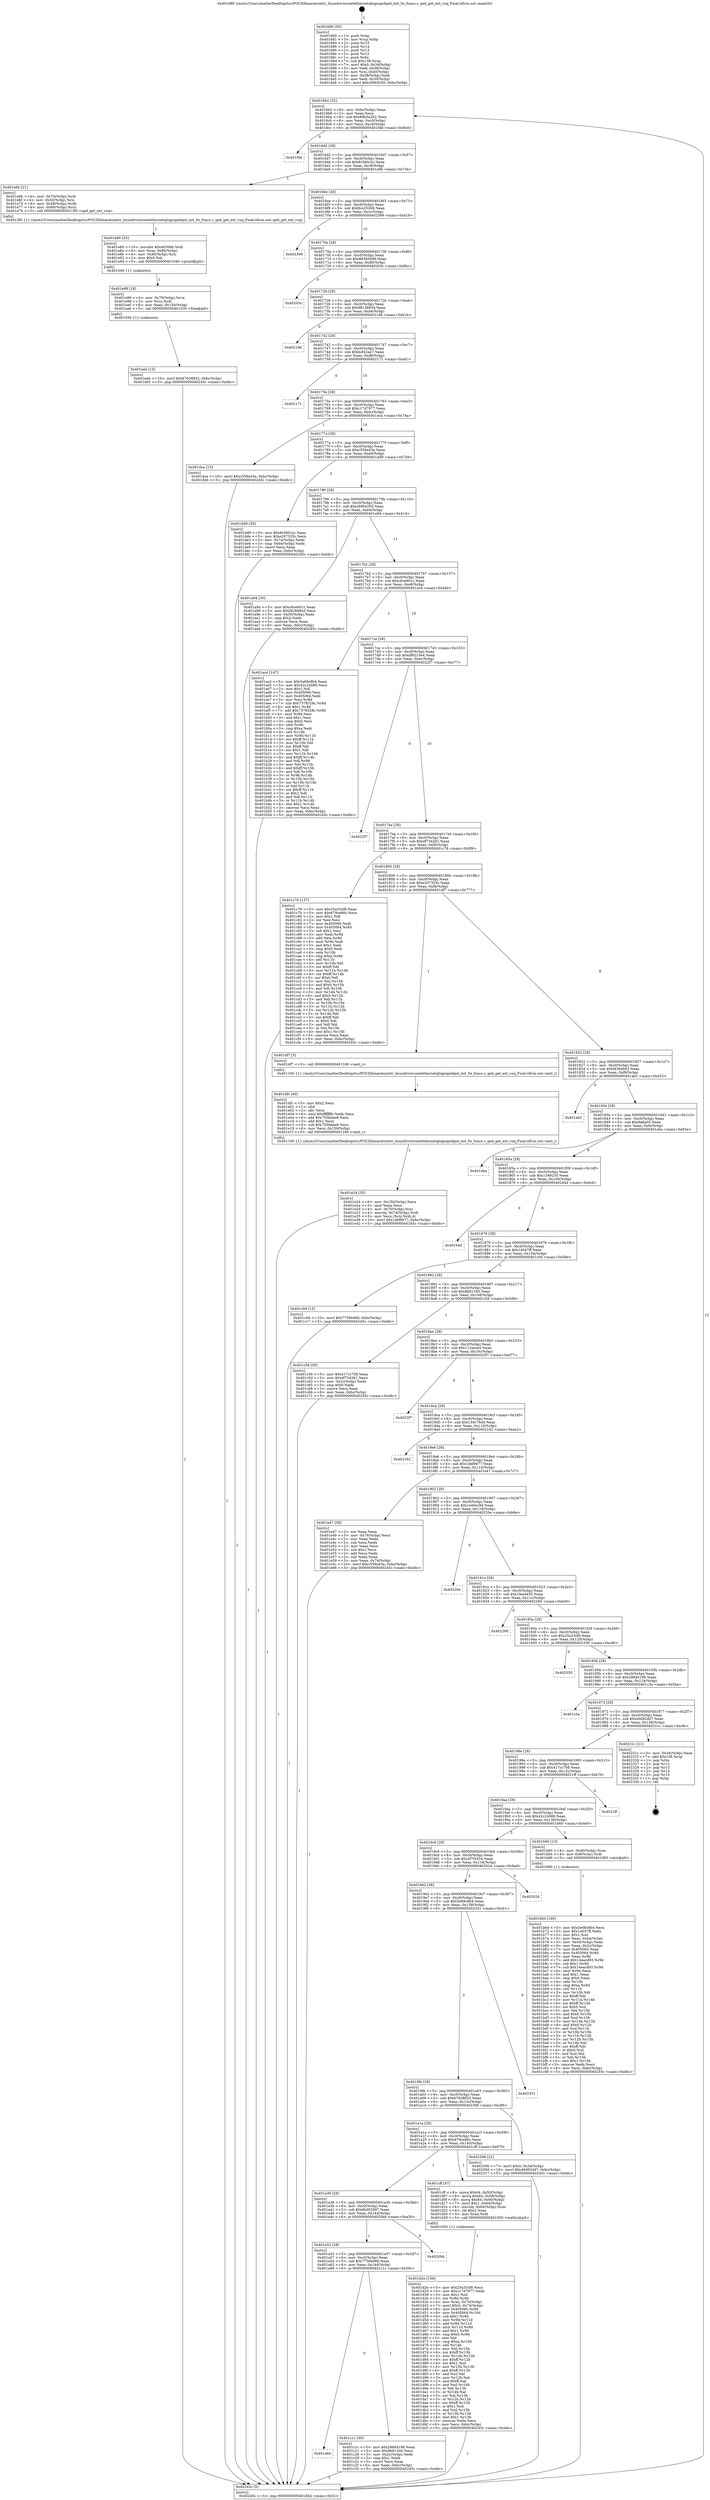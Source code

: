 digraph "0x401680" {
  label = "0x401680 (/mnt/c/Users/mathe/Desktop/tcc/POCII/binaries/extr_linuxdriversnetethernetqlogicqedqed_init_fw_funcs.c_qed_get_ext_voq_Final-ollvm.out::main(0))"
  labelloc = "t"
  node[shape=record]

  Entry [label="",width=0.3,height=0.3,shape=circle,fillcolor=black,style=filled]
  "0x4016b2" [label="{
     0x4016b2 [32]\l
     | [instrs]\l
     &nbsp;&nbsp;0x4016b2 \<+6\>: mov -0xbc(%rbp),%eax\l
     &nbsp;&nbsp;0x4016b8 \<+2\>: mov %eax,%ecx\l
     &nbsp;&nbsp;0x4016ba \<+6\>: sub $0x89b5a3b2,%ecx\l
     &nbsp;&nbsp;0x4016c0 \<+6\>: mov %eax,-0xc0(%rbp)\l
     &nbsp;&nbsp;0x4016c6 \<+6\>: mov %ecx,-0xc4(%rbp)\l
     &nbsp;&nbsp;0x4016cc \<+6\>: je 0000000000401f4d \<main+0x8cd\>\l
  }"]
  "0x401f4d" [label="{
     0x401f4d\l
  }", style=dashed]
  "0x4016d2" [label="{
     0x4016d2 [28]\l
     | [instrs]\l
     &nbsp;&nbsp;0x4016d2 \<+5\>: jmp 00000000004016d7 \<main+0x57\>\l
     &nbsp;&nbsp;0x4016d7 \<+6\>: mov -0xc0(%rbp),%eax\l
     &nbsp;&nbsp;0x4016dd \<+5\>: sub $0x8c560c2c,%eax\l
     &nbsp;&nbsp;0x4016e2 \<+6\>: mov %eax,-0xc8(%rbp)\l
     &nbsp;&nbsp;0x4016e8 \<+6\>: je 0000000000401e6b \<main+0x7eb\>\l
  }"]
  Exit [label="",width=0.3,height=0.3,shape=circle,fillcolor=black,style=filled,peripheries=2]
  "0x401e6b" [label="{
     0x401e6b [21]\l
     | [instrs]\l
     &nbsp;&nbsp;0x401e6b \<+4\>: mov -0x70(%rbp),%rdi\l
     &nbsp;&nbsp;0x401e6f \<+4\>: mov -0x50(%rbp),%rsi\l
     &nbsp;&nbsp;0x401e73 \<+4\>: mov -0x58(%rbp),%rdx\l
     &nbsp;&nbsp;0x401e77 \<+4\>: mov -0x60(%rbp),%rcx\l
     &nbsp;&nbsp;0x401e7b \<+5\>: call 00000000004013f0 \<qed_get_ext_voq\>\l
     | [calls]\l
     &nbsp;&nbsp;0x4013f0 \{1\} (/mnt/c/Users/mathe/Desktop/tcc/POCII/binaries/extr_linuxdriversnetethernetqlogicqedqed_init_fw_funcs.c_qed_get_ext_voq_Final-ollvm.out::qed_get_ext_voq)\l
  }"]
  "0x4016ee" [label="{
     0x4016ee [28]\l
     | [instrs]\l
     &nbsp;&nbsp;0x4016ee \<+5\>: jmp 00000000004016f3 \<main+0x73\>\l
     &nbsp;&nbsp;0x4016f3 \<+6\>: mov -0xc0(%rbp),%eax\l
     &nbsp;&nbsp;0x4016f9 \<+5\>: sub $0x8cc25268,%eax\l
     &nbsp;&nbsp;0x4016fe \<+6\>: mov %eax,-0xcc(%rbp)\l
     &nbsp;&nbsp;0x401704 \<+6\>: je 0000000000402399 \<main+0xd19\>\l
  }"]
  "0x401eab" [label="{
     0x401eab [15]\l
     | [instrs]\l
     &nbsp;&nbsp;0x401eab \<+10\>: movl $0x67638832,-0xbc(%rbp)\l
     &nbsp;&nbsp;0x401eb5 \<+5\>: jmp 000000000040245c \<main+0xddc\>\l
  }"]
  "0x402399" [label="{
     0x402399\l
  }", style=dashed]
  "0x40170a" [label="{
     0x40170a [28]\l
     | [instrs]\l
     &nbsp;&nbsp;0x40170a \<+5\>: jmp 000000000040170f \<main+0x8f\>\l
     &nbsp;&nbsp;0x40170f \<+6\>: mov -0xc0(%rbp),%eax\l
     &nbsp;&nbsp;0x401715 \<+5\>: sub $0x8d385496,%eax\l
     &nbsp;&nbsp;0x40171a \<+6\>: mov %eax,-0xd0(%rbp)\l
     &nbsp;&nbsp;0x401720 \<+6\>: je 000000000040203c \<main+0x9bc\>\l
  }"]
  "0x401e99" [label="{
     0x401e99 [18]\l
     | [instrs]\l
     &nbsp;&nbsp;0x401e99 \<+4\>: mov -0x70(%rbp),%rcx\l
     &nbsp;&nbsp;0x401e9d \<+3\>: mov %rcx,%rdi\l
     &nbsp;&nbsp;0x401ea0 \<+6\>: mov %eax,-0x154(%rbp)\l
     &nbsp;&nbsp;0x401ea6 \<+5\>: call 0000000000401030 \<free@plt\>\l
     | [calls]\l
     &nbsp;&nbsp;0x401030 \{1\} (unknown)\l
  }"]
  "0x40203c" [label="{
     0x40203c\l
  }", style=dashed]
  "0x401726" [label="{
     0x401726 [28]\l
     | [instrs]\l
     &nbsp;&nbsp;0x401726 \<+5\>: jmp 000000000040172b \<main+0xab\>\l
     &nbsp;&nbsp;0x40172b \<+6\>: mov -0xc0(%rbp),%eax\l
     &nbsp;&nbsp;0x401731 \<+5\>: sub $0x98138654,%eax\l
     &nbsp;&nbsp;0x401736 \<+6\>: mov %eax,-0xd4(%rbp)\l
     &nbsp;&nbsp;0x40173c \<+6\>: je 000000000040219b \<main+0xb1b\>\l
  }"]
  "0x401e80" [label="{
     0x401e80 [25]\l
     | [instrs]\l
     &nbsp;&nbsp;0x401e80 \<+10\>: movabs $0x4030d6,%rdi\l
     &nbsp;&nbsp;0x401e8a \<+4\>: mov %rax,-0x80(%rbp)\l
     &nbsp;&nbsp;0x401e8e \<+4\>: mov -0x80(%rbp),%rsi\l
     &nbsp;&nbsp;0x401e92 \<+2\>: mov $0x0,%al\l
     &nbsp;&nbsp;0x401e94 \<+5\>: call 0000000000401040 \<printf@plt\>\l
     | [calls]\l
     &nbsp;&nbsp;0x401040 \{1\} (unknown)\l
  }"]
  "0x40219b" [label="{
     0x40219b\l
  }", style=dashed]
  "0x401742" [label="{
     0x401742 [28]\l
     | [instrs]\l
     &nbsp;&nbsp;0x401742 \<+5\>: jmp 0000000000401747 \<main+0xc7\>\l
     &nbsp;&nbsp;0x401747 \<+6\>: mov -0xc0(%rbp),%eax\l
     &nbsp;&nbsp;0x40174d \<+5\>: sub $0xbcf42ae7,%eax\l
     &nbsp;&nbsp;0x401752 \<+6\>: mov %eax,-0xd8(%rbp)\l
     &nbsp;&nbsp;0x401758 \<+6\>: je 0000000000402171 \<main+0xaf1\>\l
  }"]
  "0x401e24" [label="{
     0x401e24 [35]\l
     | [instrs]\l
     &nbsp;&nbsp;0x401e24 \<+6\>: mov -0x150(%rbp),%ecx\l
     &nbsp;&nbsp;0x401e2a \<+3\>: imul %eax,%ecx\l
     &nbsp;&nbsp;0x401e2d \<+4\>: mov -0x70(%rbp),%rsi\l
     &nbsp;&nbsp;0x401e31 \<+4\>: movslq -0x74(%rbp),%rdi\l
     &nbsp;&nbsp;0x401e35 \<+3\>: mov %ecx,(%rsi,%rdi,4)\l
     &nbsp;&nbsp;0x401e38 \<+10\>: movl $0x1def9677,-0xbc(%rbp)\l
     &nbsp;&nbsp;0x401e42 \<+5\>: jmp 000000000040245c \<main+0xddc\>\l
  }"]
  "0x402171" [label="{
     0x402171\l
  }", style=dashed]
  "0x40175e" [label="{
     0x40175e [28]\l
     | [instrs]\l
     &nbsp;&nbsp;0x40175e \<+5\>: jmp 0000000000401763 \<main+0xe3\>\l
     &nbsp;&nbsp;0x401763 \<+6\>: mov -0xc0(%rbp),%eax\l
     &nbsp;&nbsp;0x401769 \<+5\>: sub $0xc17d7977,%eax\l
     &nbsp;&nbsp;0x40176e \<+6\>: mov %eax,-0xdc(%rbp)\l
     &nbsp;&nbsp;0x401774 \<+6\>: je 0000000000401dca \<main+0x74a\>\l
  }"]
  "0x401dfc" [label="{
     0x401dfc [40]\l
     | [instrs]\l
     &nbsp;&nbsp;0x401dfc \<+5\>: mov $0x2,%ecx\l
     &nbsp;&nbsp;0x401e01 \<+1\>: cltd\l
     &nbsp;&nbsp;0x401e02 \<+2\>: idiv %ecx\l
     &nbsp;&nbsp;0x401e04 \<+6\>: imul $0xfffffffe,%edx,%ecx\l
     &nbsp;&nbsp;0x401e0a \<+6\>: add $0x755bdae8,%ecx\l
     &nbsp;&nbsp;0x401e10 \<+3\>: add $0x1,%ecx\l
     &nbsp;&nbsp;0x401e13 \<+6\>: sub $0x755bdae8,%ecx\l
     &nbsp;&nbsp;0x401e19 \<+6\>: mov %ecx,-0x150(%rbp)\l
     &nbsp;&nbsp;0x401e1f \<+5\>: call 0000000000401160 \<next_i\>\l
     | [calls]\l
     &nbsp;&nbsp;0x401160 \{1\} (/mnt/c/Users/mathe/Desktop/tcc/POCII/binaries/extr_linuxdriversnetethernetqlogicqedqed_init_fw_funcs.c_qed_get_ext_voq_Final-ollvm.out::next_i)\l
  }"]
  "0x401dca" [label="{
     0x401dca [15]\l
     | [instrs]\l
     &nbsp;&nbsp;0x401dca \<+10\>: movl $0xc559a43e,-0xbc(%rbp)\l
     &nbsp;&nbsp;0x401dd4 \<+5\>: jmp 000000000040245c \<main+0xddc\>\l
  }"]
  "0x40177a" [label="{
     0x40177a [28]\l
     | [instrs]\l
     &nbsp;&nbsp;0x40177a \<+5\>: jmp 000000000040177f \<main+0xff\>\l
     &nbsp;&nbsp;0x40177f \<+6\>: mov -0xc0(%rbp),%eax\l
     &nbsp;&nbsp;0x401785 \<+5\>: sub $0xc559a43e,%eax\l
     &nbsp;&nbsp;0x40178a \<+6\>: mov %eax,-0xe0(%rbp)\l
     &nbsp;&nbsp;0x401790 \<+6\>: je 0000000000401dd9 \<main+0x759\>\l
  }"]
  "0x401d2e" [label="{
     0x401d2e [156]\l
     | [instrs]\l
     &nbsp;&nbsp;0x401d2e \<+5\>: mov $0x25a33cf8,%ecx\l
     &nbsp;&nbsp;0x401d33 \<+5\>: mov $0xc17d7977,%edx\l
     &nbsp;&nbsp;0x401d38 \<+3\>: mov $0x1,%sil\l
     &nbsp;&nbsp;0x401d3b \<+3\>: xor %r8d,%r8d\l
     &nbsp;&nbsp;0x401d3e \<+4\>: mov %rax,-0x70(%rbp)\l
     &nbsp;&nbsp;0x401d42 \<+7\>: movl $0x0,-0x74(%rbp)\l
     &nbsp;&nbsp;0x401d49 \<+8\>: mov 0x405060,%r9d\l
     &nbsp;&nbsp;0x401d51 \<+8\>: mov 0x405064,%r10d\l
     &nbsp;&nbsp;0x401d59 \<+4\>: sub $0x1,%r8d\l
     &nbsp;&nbsp;0x401d5d \<+3\>: mov %r9d,%r11d\l
     &nbsp;&nbsp;0x401d60 \<+3\>: add %r8d,%r11d\l
     &nbsp;&nbsp;0x401d63 \<+4\>: imul %r11d,%r9d\l
     &nbsp;&nbsp;0x401d67 \<+4\>: and $0x1,%r9d\l
     &nbsp;&nbsp;0x401d6b \<+4\>: cmp $0x0,%r9d\l
     &nbsp;&nbsp;0x401d6f \<+3\>: sete %bl\l
     &nbsp;&nbsp;0x401d72 \<+4\>: cmp $0xa,%r10d\l
     &nbsp;&nbsp;0x401d76 \<+4\>: setl %r14b\l
     &nbsp;&nbsp;0x401d7a \<+3\>: mov %bl,%r15b\l
     &nbsp;&nbsp;0x401d7d \<+4\>: xor $0xff,%r15b\l
     &nbsp;&nbsp;0x401d81 \<+3\>: mov %r14b,%r12b\l
     &nbsp;&nbsp;0x401d84 \<+4\>: xor $0xff,%r12b\l
     &nbsp;&nbsp;0x401d88 \<+4\>: xor $0x1,%sil\l
     &nbsp;&nbsp;0x401d8c \<+3\>: mov %r15b,%r13b\l
     &nbsp;&nbsp;0x401d8f \<+4\>: and $0xff,%r13b\l
     &nbsp;&nbsp;0x401d93 \<+3\>: and %sil,%bl\l
     &nbsp;&nbsp;0x401d96 \<+3\>: mov %r12b,%al\l
     &nbsp;&nbsp;0x401d99 \<+2\>: and $0xff,%al\l
     &nbsp;&nbsp;0x401d9b \<+3\>: and %sil,%r14b\l
     &nbsp;&nbsp;0x401d9e \<+3\>: or %bl,%r13b\l
     &nbsp;&nbsp;0x401da1 \<+3\>: or %r14b,%al\l
     &nbsp;&nbsp;0x401da4 \<+3\>: xor %al,%r13b\l
     &nbsp;&nbsp;0x401da7 \<+3\>: or %r12b,%r15b\l
     &nbsp;&nbsp;0x401daa \<+4\>: xor $0xff,%r15b\l
     &nbsp;&nbsp;0x401dae \<+4\>: or $0x1,%sil\l
     &nbsp;&nbsp;0x401db2 \<+3\>: and %sil,%r15b\l
     &nbsp;&nbsp;0x401db5 \<+3\>: or %r15b,%r13b\l
     &nbsp;&nbsp;0x401db8 \<+4\>: test $0x1,%r13b\l
     &nbsp;&nbsp;0x401dbc \<+3\>: cmovne %edx,%ecx\l
     &nbsp;&nbsp;0x401dbf \<+6\>: mov %ecx,-0xbc(%rbp)\l
     &nbsp;&nbsp;0x401dc5 \<+5\>: jmp 000000000040245c \<main+0xddc\>\l
  }"]
  "0x401dd9" [label="{
     0x401dd9 [30]\l
     | [instrs]\l
     &nbsp;&nbsp;0x401dd9 \<+5\>: mov $0x8c560c2c,%eax\l
     &nbsp;&nbsp;0x401dde \<+5\>: mov $0xe207325c,%ecx\l
     &nbsp;&nbsp;0x401de3 \<+3\>: mov -0x74(%rbp),%edx\l
     &nbsp;&nbsp;0x401de6 \<+3\>: cmp -0x64(%rbp),%edx\l
     &nbsp;&nbsp;0x401de9 \<+3\>: cmovl %ecx,%eax\l
     &nbsp;&nbsp;0x401dec \<+6\>: mov %eax,-0xbc(%rbp)\l
     &nbsp;&nbsp;0x401df2 \<+5\>: jmp 000000000040245c \<main+0xddc\>\l
  }"]
  "0x401796" [label="{
     0x401796 [28]\l
     | [instrs]\l
     &nbsp;&nbsp;0x401796 \<+5\>: jmp 000000000040179b \<main+0x11b\>\l
     &nbsp;&nbsp;0x40179b \<+6\>: mov -0xc0(%rbp),%eax\l
     &nbsp;&nbsp;0x4017a1 \<+5\>: sub $0xc6964250,%eax\l
     &nbsp;&nbsp;0x4017a6 \<+6\>: mov %eax,-0xe4(%rbp)\l
     &nbsp;&nbsp;0x4017ac \<+6\>: je 0000000000401a94 \<main+0x414\>\l
  }"]
  "0x401a6e" [label="{
     0x401a6e\l
  }", style=dashed]
  "0x401a94" [label="{
     0x401a94 [30]\l
     | [instrs]\l
     &nbsp;&nbsp;0x401a94 \<+5\>: mov $0xc6ce901c,%eax\l
     &nbsp;&nbsp;0x401a99 \<+5\>: mov $0xf438d943,%ecx\l
     &nbsp;&nbsp;0x401a9e \<+3\>: mov -0x30(%rbp),%edx\l
     &nbsp;&nbsp;0x401aa1 \<+3\>: cmp $0x2,%edx\l
     &nbsp;&nbsp;0x401aa4 \<+3\>: cmovne %ecx,%eax\l
     &nbsp;&nbsp;0x401aa7 \<+6\>: mov %eax,-0xbc(%rbp)\l
     &nbsp;&nbsp;0x401aad \<+5\>: jmp 000000000040245c \<main+0xddc\>\l
  }"]
  "0x4017b2" [label="{
     0x4017b2 [28]\l
     | [instrs]\l
     &nbsp;&nbsp;0x4017b2 \<+5\>: jmp 00000000004017b7 \<main+0x137\>\l
     &nbsp;&nbsp;0x4017b7 \<+6\>: mov -0xc0(%rbp),%eax\l
     &nbsp;&nbsp;0x4017bd \<+5\>: sub $0xc6ce901c,%eax\l
     &nbsp;&nbsp;0x4017c2 \<+6\>: mov %eax,-0xe8(%rbp)\l
     &nbsp;&nbsp;0x4017c8 \<+6\>: je 0000000000401acd \<main+0x44d\>\l
  }"]
  "0x40245c" [label="{
     0x40245c [5]\l
     | [instrs]\l
     &nbsp;&nbsp;0x40245c \<+5\>: jmp 00000000004016b2 \<main+0x32\>\l
  }"]
  "0x401680" [label="{
     0x401680 [50]\l
     | [instrs]\l
     &nbsp;&nbsp;0x401680 \<+1\>: push %rbp\l
     &nbsp;&nbsp;0x401681 \<+3\>: mov %rsp,%rbp\l
     &nbsp;&nbsp;0x401684 \<+2\>: push %r15\l
     &nbsp;&nbsp;0x401686 \<+2\>: push %r14\l
     &nbsp;&nbsp;0x401688 \<+2\>: push %r13\l
     &nbsp;&nbsp;0x40168a \<+2\>: push %r12\l
     &nbsp;&nbsp;0x40168c \<+1\>: push %rbx\l
     &nbsp;&nbsp;0x40168d \<+7\>: sub $0x138,%rsp\l
     &nbsp;&nbsp;0x401694 \<+7\>: movl $0x0,-0x34(%rbp)\l
     &nbsp;&nbsp;0x40169b \<+3\>: mov %edi,-0x38(%rbp)\l
     &nbsp;&nbsp;0x40169e \<+4\>: mov %rsi,-0x40(%rbp)\l
     &nbsp;&nbsp;0x4016a2 \<+3\>: mov -0x38(%rbp),%edi\l
     &nbsp;&nbsp;0x4016a5 \<+3\>: mov %edi,-0x30(%rbp)\l
     &nbsp;&nbsp;0x4016a8 \<+10\>: movl $0xc6964250,-0xbc(%rbp)\l
  }"]
  "0x401c1c" [label="{
     0x401c1c [30]\l
     | [instrs]\l
     &nbsp;&nbsp;0x401c1c \<+5\>: mov $0x286d4196,%eax\l
     &nbsp;&nbsp;0x401c21 \<+5\>: mov $0x8b81340,%ecx\l
     &nbsp;&nbsp;0x401c26 \<+3\>: mov -0x2c(%rbp),%edx\l
     &nbsp;&nbsp;0x401c29 \<+3\>: cmp $0x1,%edx\l
     &nbsp;&nbsp;0x401c2c \<+3\>: cmovl %ecx,%eax\l
     &nbsp;&nbsp;0x401c2f \<+6\>: mov %eax,-0xbc(%rbp)\l
     &nbsp;&nbsp;0x401c35 \<+5\>: jmp 000000000040245c \<main+0xddc\>\l
  }"]
  "0x401acd" [label="{
     0x401acd [147]\l
     | [instrs]\l
     &nbsp;&nbsp;0x401acd \<+5\>: mov $0x5e68c8b4,%eax\l
     &nbsp;&nbsp;0x401ad2 \<+5\>: mov $0x42c24089,%ecx\l
     &nbsp;&nbsp;0x401ad7 \<+2\>: mov $0x1,%dl\l
     &nbsp;&nbsp;0x401ad9 \<+7\>: mov 0x405060,%esi\l
     &nbsp;&nbsp;0x401ae0 \<+7\>: mov 0x405064,%edi\l
     &nbsp;&nbsp;0x401ae7 \<+3\>: mov %esi,%r8d\l
     &nbsp;&nbsp;0x401aea \<+7\>: sub $0x7378328c,%r8d\l
     &nbsp;&nbsp;0x401af1 \<+4\>: sub $0x1,%r8d\l
     &nbsp;&nbsp;0x401af5 \<+7\>: add $0x7378328c,%r8d\l
     &nbsp;&nbsp;0x401afc \<+4\>: imul %r8d,%esi\l
     &nbsp;&nbsp;0x401b00 \<+3\>: and $0x1,%esi\l
     &nbsp;&nbsp;0x401b03 \<+3\>: cmp $0x0,%esi\l
     &nbsp;&nbsp;0x401b06 \<+4\>: sete %r9b\l
     &nbsp;&nbsp;0x401b0a \<+3\>: cmp $0xa,%edi\l
     &nbsp;&nbsp;0x401b0d \<+4\>: setl %r10b\l
     &nbsp;&nbsp;0x401b11 \<+3\>: mov %r9b,%r11b\l
     &nbsp;&nbsp;0x401b14 \<+4\>: xor $0xff,%r11b\l
     &nbsp;&nbsp;0x401b18 \<+3\>: mov %r10b,%bl\l
     &nbsp;&nbsp;0x401b1b \<+3\>: xor $0xff,%bl\l
     &nbsp;&nbsp;0x401b1e \<+3\>: xor $0x1,%dl\l
     &nbsp;&nbsp;0x401b21 \<+3\>: mov %r11b,%r14b\l
     &nbsp;&nbsp;0x401b24 \<+4\>: and $0xff,%r14b\l
     &nbsp;&nbsp;0x401b28 \<+3\>: and %dl,%r9b\l
     &nbsp;&nbsp;0x401b2b \<+3\>: mov %bl,%r15b\l
     &nbsp;&nbsp;0x401b2e \<+4\>: and $0xff,%r15b\l
     &nbsp;&nbsp;0x401b32 \<+3\>: and %dl,%r10b\l
     &nbsp;&nbsp;0x401b35 \<+3\>: or %r9b,%r14b\l
     &nbsp;&nbsp;0x401b38 \<+3\>: or %r10b,%r15b\l
     &nbsp;&nbsp;0x401b3b \<+3\>: xor %r15b,%r14b\l
     &nbsp;&nbsp;0x401b3e \<+3\>: or %bl,%r11b\l
     &nbsp;&nbsp;0x401b41 \<+4\>: xor $0xff,%r11b\l
     &nbsp;&nbsp;0x401b45 \<+3\>: or $0x1,%dl\l
     &nbsp;&nbsp;0x401b48 \<+3\>: and %dl,%r11b\l
     &nbsp;&nbsp;0x401b4b \<+3\>: or %r11b,%r14b\l
     &nbsp;&nbsp;0x401b4e \<+4\>: test $0x1,%r14b\l
     &nbsp;&nbsp;0x401b52 \<+3\>: cmovne %ecx,%eax\l
     &nbsp;&nbsp;0x401b55 \<+6\>: mov %eax,-0xbc(%rbp)\l
     &nbsp;&nbsp;0x401b5b \<+5\>: jmp 000000000040245c \<main+0xddc\>\l
  }"]
  "0x4017ce" [label="{
     0x4017ce [28]\l
     | [instrs]\l
     &nbsp;&nbsp;0x4017ce \<+5\>: jmp 00000000004017d3 \<main+0x153\>\l
     &nbsp;&nbsp;0x4017d3 \<+6\>: mov -0xc0(%rbp),%eax\l
     &nbsp;&nbsp;0x4017d9 \<+5\>: sub $0xdf6210e4,%eax\l
     &nbsp;&nbsp;0x4017de \<+6\>: mov %eax,-0xec(%rbp)\l
     &nbsp;&nbsp;0x4017e4 \<+6\>: je 00000000004022f7 \<main+0xc77\>\l
  }"]
  "0x401a52" [label="{
     0x401a52 [28]\l
     | [instrs]\l
     &nbsp;&nbsp;0x401a52 \<+5\>: jmp 0000000000401a57 \<main+0x3d7\>\l
     &nbsp;&nbsp;0x401a57 \<+6\>: mov -0xc0(%rbp),%eax\l
     &nbsp;&nbsp;0x401a5d \<+5\>: sub $0x7756bd66,%eax\l
     &nbsp;&nbsp;0x401a62 \<+6\>: mov %eax,-0x148(%rbp)\l
     &nbsp;&nbsp;0x401a68 \<+6\>: je 0000000000401c1c \<main+0x59c\>\l
  }"]
  "0x4022f7" [label="{
     0x4022f7\l
  }", style=dashed]
  "0x4017ea" [label="{
     0x4017ea [28]\l
     | [instrs]\l
     &nbsp;&nbsp;0x4017ea \<+5\>: jmp 00000000004017ef \<main+0x16f\>\l
     &nbsp;&nbsp;0x4017ef \<+6\>: mov -0xc0(%rbp),%eax\l
     &nbsp;&nbsp;0x4017f5 \<+5\>: sub $0xdf734261,%eax\l
     &nbsp;&nbsp;0x4017fa \<+6\>: mov %eax,-0xf0(%rbp)\l
     &nbsp;&nbsp;0x401800 \<+6\>: je 0000000000401c76 \<main+0x5f6\>\l
  }"]
  "0x4020bb" [label="{
     0x4020bb\l
  }", style=dashed]
  "0x401c76" [label="{
     0x401c76 [137]\l
     | [instrs]\l
     &nbsp;&nbsp;0x401c76 \<+5\>: mov $0x25a33cf8,%eax\l
     &nbsp;&nbsp;0x401c7b \<+5\>: mov $0x679ce86c,%ecx\l
     &nbsp;&nbsp;0x401c80 \<+2\>: mov $0x1,%dl\l
     &nbsp;&nbsp;0x401c82 \<+2\>: xor %esi,%esi\l
     &nbsp;&nbsp;0x401c84 \<+7\>: mov 0x405060,%edi\l
     &nbsp;&nbsp;0x401c8b \<+8\>: mov 0x405064,%r8d\l
     &nbsp;&nbsp;0x401c93 \<+3\>: sub $0x1,%esi\l
     &nbsp;&nbsp;0x401c96 \<+3\>: mov %edi,%r9d\l
     &nbsp;&nbsp;0x401c99 \<+3\>: add %esi,%r9d\l
     &nbsp;&nbsp;0x401c9c \<+4\>: imul %r9d,%edi\l
     &nbsp;&nbsp;0x401ca0 \<+3\>: and $0x1,%edi\l
     &nbsp;&nbsp;0x401ca3 \<+3\>: cmp $0x0,%edi\l
     &nbsp;&nbsp;0x401ca6 \<+4\>: sete %r10b\l
     &nbsp;&nbsp;0x401caa \<+4\>: cmp $0xa,%r8d\l
     &nbsp;&nbsp;0x401cae \<+4\>: setl %r11b\l
     &nbsp;&nbsp;0x401cb2 \<+3\>: mov %r10b,%bl\l
     &nbsp;&nbsp;0x401cb5 \<+3\>: xor $0xff,%bl\l
     &nbsp;&nbsp;0x401cb8 \<+3\>: mov %r11b,%r14b\l
     &nbsp;&nbsp;0x401cbb \<+4\>: xor $0xff,%r14b\l
     &nbsp;&nbsp;0x401cbf \<+3\>: xor $0x0,%dl\l
     &nbsp;&nbsp;0x401cc2 \<+3\>: mov %bl,%r15b\l
     &nbsp;&nbsp;0x401cc5 \<+4\>: and $0x0,%r15b\l
     &nbsp;&nbsp;0x401cc9 \<+3\>: and %dl,%r10b\l
     &nbsp;&nbsp;0x401ccc \<+3\>: mov %r14b,%r12b\l
     &nbsp;&nbsp;0x401ccf \<+4\>: and $0x0,%r12b\l
     &nbsp;&nbsp;0x401cd3 \<+3\>: and %dl,%r11b\l
     &nbsp;&nbsp;0x401cd6 \<+3\>: or %r10b,%r15b\l
     &nbsp;&nbsp;0x401cd9 \<+3\>: or %r11b,%r12b\l
     &nbsp;&nbsp;0x401cdc \<+3\>: xor %r12b,%r15b\l
     &nbsp;&nbsp;0x401cdf \<+3\>: or %r14b,%bl\l
     &nbsp;&nbsp;0x401ce2 \<+3\>: xor $0xff,%bl\l
     &nbsp;&nbsp;0x401ce5 \<+3\>: or $0x0,%dl\l
     &nbsp;&nbsp;0x401ce8 \<+2\>: and %dl,%bl\l
     &nbsp;&nbsp;0x401cea \<+3\>: or %bl,%r15b\l
     &nbsp;&nbsp;0x401ced \<+4\>: test $0x1,%r15b\l
     &nbsp;&nbsp;0x401cf1 \<+3\>: cmovne %ecx,%eax\l
     &nbsp;&nbsp;0x401cf4 \<+6\>: mov %eax,-0xbc(%rbp)\l
     &nbsp;&nbsp;0x401cfa \<+5\>: jmp 000000000040245c \<main+0xddc\>\l
  }"]
  "0x401806" [label="{
     0x401806 [28]\l
     | [instrs]\l
     &nbsp;&nbsp;0x401806 \<+5\>: jmp 000000000040180b \<main+0x18b\>\l
     &nbsp;&nbsp;0x40180b \<+6\>: mov -0xc0(%rbp),%eax\l
     &nbsp;&nbsp;0x401811 \<+5\>: sub $0xe207325c,%eax\l
     &nbsp;&nbsp;0x401816 \<+6\>: mov %eax,-0xf4(%rbp)\l
     &nbsp;&nbsp;0x40181c \<+6\>: je 0000000000401df7 \<main+0x777\>\l
  }"]
  "0x401a36" [label="{
     0x401a36 [28]\l
     | [instrs]\l
     &nbsp;&nbsp;0x401a36 \<+5\>: jmp 0000000000401a3b \<main+0x3bb\>\l
     &nbsp;&nbsp;0x401a3b \<+6\>: mov -0xc0(%rbp),%eax\l
     &nbsp;&nbsp;0x401a41 \<+5\>: sub $0x6bd02907,%eax\l
     &nbsp;&nbsp;0x401a46 \<+6\>: mov %eax,-0x144(%rbp)\l
     &nbsp;&nbsp;0x401a4c \<+6\>: je 00000000004020bb \<main+0xa3b\>\l
  }"]
  "0x401df7" [label="{
     0x401df7 [5]\l
     | [instrs]\l
     &nbsp;&nbsp;0x401df7 \<+5\>: call 0000000000401160 \<next_i\>\l
     | [calls]\l
     &nbsp;&nbsp;0x401160 \{1\} (/mnt/c/Users/mathe/Desktop/tcc/POCII/binaries/extr_linuxdriversnetethernetqlogicqedqed_init_fw_funcs.c_qed_get_ext_voq_Final-ollvm.out::next_i)\l
  }"]
  "0x401822" [label="{
     0x401822 [28]\l
     | [instrs]\l
     &nbsp;&nbsp;0x401822 \<+5\>: jmp 0000000000401827 \<main+0x1a7\>\l
     &nbsp;&nbsp;0x401827 \<+6\>: mov -0xc0(%rbp),%eax\l
     &nbsp;&nbsp;0x40182d \<+5\>: sub $0xf438d943,%eax\l
     &nbsp;&nbsp;0x401832 \<+6\>: mov %eax,-0xf8(%rbp)\l
     &nbsp;&nbsp;0x401838 \<+6\>: je 0000000000401ab2 \<main+0x432\>\l
  }"]
  "0x401cff" [label="{
     0x401cff [47]\l
     | [instrs]\l
     &nbsp;&nbsp;0x401cff \<+8\>: movq $0x64,-0x50(%rbp)\l
     &nbsp;&nbsp;0x401d07 \<+8\>: movq $0x64,-0x58(%rbp)\l
     &nbsp;&nbsp;0x401d0f \<+8\>: movq $0x64,-0x60(%rbp)\l
     &nbsp;&nbsp;0x401d17 \<+7\>: movl $0x1,-0x64(%rbp)\l
     &nbsp;&nbsp;0x401d1e \<+4\>: movslq -0x64(%rbp),%rax\l
     &nbsp;&nbsp;0x401d22 \<+4\>: shl $0x2,%rax\l
     &nbsp;&nbsp;0x401d26 \<+3\>: mov %rax,%rdi\l
     &nbsp;&nbsp;0x401d29 \<+5\>: call 0000000000401050 \<malloc@plt\>\l
     | [calls]\l
     &nbsp;&nbsp;0x401050 \{1\} (unknown)\l
  }"]
  "0x401ab2" [label="{
     0x401ab2\l
  }", style=dashed]
  "0x40183e" [label="{
     0x40183e [28]\l
     | [instrs]\l
     &nbsp;&nbsp;0x40183e \<+5\>: jmp 0000000000401843 \<main+0x1c3\>\l
     &nbsp;&nbsp;0x401843 \<+6\>: mov -0xc0(%rbp),%eax\l
     &nbsp;&nbsp;0x401849 \<+5\>: sub $0x9a6a05,%eax\l
     &nbsp;&nbsp;0x40184e \<+6\>: mov %eax,-0xfc(%rbp)\l
     &nbsp;&nbsp;0x401854 \<+6\>: je 0000000000401eba \<main+0x83a\>\l
  }"]
  "0x401a1a" [label="{
     0x401a1a [28]\l
     | [instrs]\l
     &nbsp;&nbsp;0x401a1a \<+5\>: jmp 0000000000401a1f \<main+0x39f\>\l
     &nbsp;&nbsp;0x401a1f \<+6\>: mov -0xc0(%rbp),%eax\l
     &nbsp;&nbsp;0x401a25 \<+5\>: sub $0x679ce86c,%eax\l
     &nbsp;&nbsp;0x401a2a \<+6\>: mov %eax,-0x140(%rbp)\l
     &nbsp;&nbsp;0x401a30 \<+6\>: je 0000000000401cff \<main+0x67f\>\l
  }"]
  "0x401eba" [label="{
     0x401eba\l
  }", style=dashed]
  "0x40185a" [label="{
     0x40185a [28]\l
     | [instrs]\l
     &nbsp;&nbsp;0x40185a \<+5\>: jmp 000000000040185f \<main+0x1df\>\l
     &nbsp;&nbsp;0x40185f \<+6\>: mov -0xc0(%rbp),%eax\l
     &nbsp;&nbsp;0x401865 \<+5\>: sub $0x1399235,%eax\l
     &nbsp;&nbsp;0x40186a \<+6\>: mov %eax,-0x100(%rbp)\l
     &nbsp;&nbsp;0x401870 \<+6\>: je 000000000040244d \<main+0xdcd\>\l
  }"]
  "0x402306" [label="{
     0x402306 [22]\l
     | [instrs]\l
     &nbsp;&nbsp;0x402306 \<+7\>: movl $0x0,-0x34(%rbp)\l
     &nbsp;&nbsp;0x40230d \<+10\>: movl $0x40d92dd7,-0xbc(%rbp)\l
     &nbsp;&nbsp;0x402317 \<+5\>: jmp 000000000040245c \<main+0xddc\>\l
  }"]
  "0x40244d" [label="{
     0x40244d\l
  }", style=dashed]
  "0x401876" [label="{
     0x401876 [28]\l
     | [instrs]\l
     &nbsp;&nbsp;0x401876 \<+5\>: jmp 000000000040187b \<main+0x1fb\>\l
     &nbsp;&nbsp;0x40187b \<+6\>: mov -0xc0(%rbp),%eax\l
     &nbsp;&nbsp;0x401881 \<+5\>: sub $0x14047ff,%eax\l
     &nbsp;&nbsp;0x401886 \<+6\>: mov %eax,-0x104(%rbp)\l
     &nbsp;&nbsp;0x40188c \<+6\>: je 0000000000401c0d \<main+0x58d\>\l
  }"]
  "0x4019fe" [label="{
     0x4019fe [28]\l
     | [instrs]\l
     &nbsp;&nbsp;0x4019fe \<+5\>: jmp 0000000000401a03 \<main+0x383\>\l
     &nbsp;&nbsp;0x401a03 \<+6\>: mov -0xc0(%rbp),%eax\l
     &nbsp;&nbsp;0x401a09 \<+5\>: sub $0x67638832,%eax\l
     &nbsp;&nbsp;0x401a0e \<+6\>: mov %eax,-0x13c(%rbp)\l
     &nbsp;&nbsp;0x401a14 \<+6\>: je 0000000000402306 \<main+0xc86\>\l
  }"]
  "0x401c0d" [label="{
     0x401c0d [15]\l
     | [instrs]\l
     &nbsp;&nbsp;0x401c0d \<+10\>: movl $0x7756bd66,-0xbc(%rbp)\l
     &nbsp;&nbsp;0x401c17 \<+5\>: jmp 000000000040245c \<main+0xddc\>\l
  }"]
  "0x401892" [label="{
     0x401892 [28]\l
     | [instrs]\l
     &nbsp;&nbsp;0x401892 \<+5\>: jmp 0000000000401897 \<main+0x217\>\l
     &nbsp;&nbsp;0x401897 \<+6\>: mov -0xc0(%rbp),%eax\l
     &nbsp;&nbsp;0x40189d \<+5\>: sub $0x8b81340,%eax\l
     &nbsp;&nbsp;0x4018a2 \<+6\>: mov %eax,-0x108(%rbp)\l
     &nbsp;&nbsp;0x4018a8 \<+6\>: je 0000000000401c58 \<main+0x5d8\>\l
  }"]
  "0x402331" [label="{
     0x402331\l
  }", style=dashed]
  "0x401c58" [label="{
     0x401c58 [30]\l
     | [instrs]\l
     &nbsp;&nbsp;0x401c58 \<+5\>: mov $0x417cc708,%eax\l
     &nbsp;&nbsp;0x401c5d \<+5\>: mov $0xdf734261,%ecx\l
     &nbsp;&nbsp;0x401c62 \<+3\>: mov -0x2c(%rbp),%edx\l
     &nbsp;&nbsp;0x401c65 \<+3\>: cmp $0x0,%edx\l
     &nbsp;&nbsp;0x401c68 \<+3\>: cmove %ecx,%eax\l
     &nbsp;&nbsp;0x401c6b \<+6\>: mov %eax,-0xbc(%rbp)\l
     &nbsp;&nbsp;0x401c71 \<+5\>: jmp 000000000040245c \<main+0xddc\>\l
  }"]
  "0x4018ae" [label="{
     0x4018ae [28]\l
     | [instrs]\l
     &nbsp;&nbsp;0x4018ae \<+5\>: jmp 00000000004018b3 \<main+0x233\>\l
     &nbsp;&nbsp;0x4018b3 \<+6\>: mov -0xc0(%rbp),%eax\l
     &nbsp;&nbsp;0x4018b9 \<+5\>: sub $0x112eece5,%eax\l
     &nbsp;&nbsp;0x4018be \<+6\>: mov %eax,-0x10c(%rbp)\l
     &nbsp;&nbsp;0x4018c4 \<+6\>: je 00000000004023f7 \<main+0xd77\>\l
  }"]
  "0x4019e2" [label="{
     0x4019e2 [28]\l
     | [instrs]\l
     &nbsp;&nbsp;0x4019e2 \<+5\>: jmp 00000000004019e7 \<main+0x367\>\l
     &nbsp;&nbsp;0x4019e7 \<+6\>: mov -0xc0(%rbp),%eax\l
     &nbsp;&nbsp;0x4019ed \<+5\>: sub $0x5e68c8b4,%eax\l
     &nbsp;&nbsp;0x4019f2 \<+6\>: mov %eax,-0x138(%rbp)\l
     &nbsp;&nbsp;0x4019f8 \<+6\>: je 0000000000402331 \<main+0xcb1\>\l
  }"]
  "0x4023f7" [label="{
     0x4023f7\l
  }", style=dashed]
  "0x4018ca" [label="{
     0x4018ca [28]\l
     | [instrs]\l
     &nbsp;&nbsp;0x4018ca \<+5\>: jmp 00000000004018cf \<main+0x24f\>\l
     &nbsp;&nbsp;0x4018cf \<+6\>: mov -0xc0(%rbp),%eax\l
     &nbsp;&nbsp;0x4018d5 \<+5\>: sub $0x134c7bd4,%eax\l
     &nbsp;&nbsp;0x4018da \<+6\>: mov %eax,-0x110(%rbp)\l
     &nbsp;&nbsp;0x4018e0 \<+6\>: je 0000000000402162 \<main+0xae2\>\l
  }"]
  "0x40202d" [label="{
     0x40202d\l
  }", style=dashed]
  "0x402162" [label="{
     0x402162\l
  }", style=dashed]
  "0x4018e6" [label="{
     0x4018e6 [28]\l
     | [instrs]\l
     &nbsp;&nbsp;0x4018e6 \<+5\>: jmp 00000000004018eb \<main+0x26b\>\l
     &nbsp;&nbsp;0x4018eb \<+6\>: mov -0xc0(%rbp),%eax\l
     &nbsp;&nbsp;0x4018f1 \<+5\>: sub $0x1def9677,%eax\l
     &nbsp;&nbsp;0x4018f6 \<+6\>: mov %eax,-0x114(%rbp)\l
     &nbsp;&nbsp;0x4018fc \<+6\>: je 0000000000401e47 \<main+0x7c7\>\l
  }"]
  "0x401b6d" [label="{
     0x401b6d [160]\l
     | [instrs]\l
     &nbsp;&nbsp;0x401b6d \<+5\>: mov $0x5e68c8b4,%ecx\l
     &nbsp;&nbsp;0x401b72 \<+5\>: mov $0x14047ff,%edx\l
     &nbsp;&nbsp;0x401b77 \<+3\>: mov $0x1,%sil\l
     &nbsp;&nbsp;0x401b7a \<+3\>: mov %eax,-0x44(%rbp)\l
     &nbsp;&nbsp;0x401b7d \<+3\>: mov -0x44(%rbp),%eax\l
     &nbsp;&nbsp;0x401b80 \<+3\>: mov %eax,-0x2c(%rbp)\l
     &nbsp;&nbsp;0x401b83 \<+7\>: mov 0x405060,%eax\l
     &nbsp;&nbsp;0x401b8a \<+8\>: mov 0x405064,%r8d\l
     &nbsp;&nbsp;0x401b92 \<+3\>: mov %eax,%r9d\l
     &nbsp;&nbsp;0x401b95 \<+7\>: add $0x14eacd93,%r9d\l
     &nbsp;&nbsp;0x401b9c \<+4\>: sub $0x1,%r9d\l
     &nbsp;&nbsp;0x401ba0 \<+7\>: sub $0x14eacd93,%r9d\l
     &nbsp;&nbsp;0x401ba7 \<+4\>: imul %r9d,%eax\l
     &nbsp;&nbsp;0x401bab \<+3\>: and $0x1,%eax\l
     &nbsp;&nbsp;0x401bae \<+3\>: cmp $0x0,%eax\l
     &nbsp;&nbsp;0x401bb1 \<+4\>: sete %r10b\l
     &nbsp;&nbsp;0x401bb5 \<+4\>: cmp $0xa,%r8d\l
     &nbsp;&nbsp;0x401bb9 \<+4\>: setl %r11b\l
     &nbsp;&nbsp;0x401bbd \<+3\>: mov %r10b,%bl\l
     &nbsp;&nbsp;0x401bc0 \<+3\>: xor $0xff,%bl\l
     &nbsp;&nbsp;0x401bc3 \<+3\>: mov %r11b,%r14b\l
     &nbsp;&nbsp;0x401bc6 \<+4\>: xor $0xff,%r14b\l
     &nbsp;&nbsp;0x401bca \<+4\>: xor $0x0,%sil\l
     &nbsp;&nbsp;0x401bce \<+3\>: mov %bl,%r15b\l
     &nbsp;&nbsp;0x401bd1 \<+4\>: and $0x0,%r15b\l
     &nbsp;&nbsp;0x401bd5 \<+3\>: and %sil,%r10b\l
     &nbsp;&nbsp;0x401bd8 \<+3\>: mov %r14b,%r12b\l
     &nbsp;&nbsp;0x401bdb \<+4\>: and $0x0,%r12b\l
     &nbsp;&nbsp;0x401bdf \<+3\>: and %sil,%r11b\l
     &nbsp;&nbsp;0x401be2 \<+3\>: or %r10b,%r15b\l
     &nbsp;&nbsp;0x401be5 \<+3\>: or %r11b,%r12b\l
     &nbsp;&nbsp;0x401be8 \<+3\>: xor %r12b,%r15b\l
     &nbsp;&nbsp;0x401beb \<+3\>: or %r14b,%bl\l
     &nbsp;&nbsp;0x401bee \<+3\>: xor $0xff,%bl\l
     &nbsp;&nbsp;0x401bf1 \<+4\>: or $0x0,%sil\l
     &nbsp;&nbsp;0x401bf5 \<+3\>: and %sil,%bl\l
     &nbsp;&nbsp;0x401bf8 \<+3\>: or %bl,%r15b\l
     &nbsp;&nbsp;0x401bfb \<+4\>: test $0x1,%r15b\l
     &nbsp;&nbsp;0x401bff \<+3\>: cmovne %edx,%ecx\l
     &nbsp;&nbsp;0x401c02 \<+6\>: mov %ecx,-0xbc(%rbp)\l
     &nbsp;&nbsp;0x401c08 \<+5\>: jmp 000000000040245c \<main+0xddc\>\l
  }"]
  "0x401e47" [label="{
     0x401e47 [36]\l
     | [instrs]\l
     &nbsp;&nbsp;0x401e47 \<+2\>: xor %eax,%eax\l
     &nbsp;&nbsp;0x401e49 \<+3\>: mov -0x74(%rbp),%ecx\l
     &nbsp;&nbsp;0x401e4c \<+2\>: mov %eax,%edx\l
     &nbsp;&nbsp;0x401e4e \<+2\>: sub %ecx,%edx\l
     &nbsp;&nbsp;0x401e50 \<+2\>: mov %eax,%ecx\l
     &nbsp;&nbsp;0x401e52 \<+3\>: sub $0x1,%ecx\l
     &nbsp;&nbsp;0x401e55 \<+2\>: add %ecx,%edx\l
     &nbsp;&nbsp;0x401e57 \<+2\>: sub %edx,%eax\l
     &nbsp;&nbsp;0x401e59 \<+3\>: mov %eax,-0x74(%rbp)\l
     &nbsp;&nbsp;0x401e5c \<+10\>: movl $0xc559a43e,-0xbc(%rbp)\l
     &nbsp;&nbsp;0x401e66 \<+5\>: jmp 000000000040245c \<main+0xddc\>\l
  }"]
  "0x401902" [label="{
     0x401902 [28]\l
     | [instrs]\l
     &nbsp;&nbsp;0x401902 \<+5\>: jmp 0000000000401907 \<main+0x287\>\l
     &nbsp;&nbsp;0x401907 \<+6\>: mov -0xc0(%rbp),%eax\l
     &nbsp;&nbsp;0x40190d \<+5\>: sub $0x1e40ec9d,%eax\l
     &nbsp;&nbsp;0x401912 \<+6\>: mov %eax,-0x118(%rbp)\l
     &nbsp;&nbsp;0x401918 \<+6\>: je 000000000040220e \<main+0xb8e\>\l
  }"]
  "0x4019c6" [label="{
     0x4019c6 [28]\l
     | [instrs]\l
     &nbsp;&nbsp;0x4019c6 \<+5\>: jmp 00000000004019cb \<main+0x34b\>\l
     &nbsp;&nbsp;0x4019cb \<+6\>: mov -0xc0(%rbp),%eax\l
     &nbsp;&nbsp;0x4019d1 \<+5\>: sub $0x4f7f3434,%eax\l
     &nbsp;&nbsp;0x4019d6 \<+6\>: mov %eax,-0x134(%rbp)\l
     &nbsp;&nbsp;0x4019dc \<+6\>: je 000000000040202d \<main+0x9ad\>\l
  }"]
  "0x40220e" [label="{
     0x40220e\l
  }", style=dashed]
  "0x40191e" [label="{
     0x40191e [28]\l
     | [instrs]\l
     &nbsp;&nbsp;0x40191e \<+5\>: jmp 0000000000401923 \<main+0x2a3\>\l
     &nbsp;&nbsp;0x401923 \<+6\>: mov -0xc0(%rbp),%eax\l
     &nbsp;&nbsp;0x401929 \<+5\>: sub $0x1feed455,%eax\l
     &nbsp;&nbsp;0x40192e \<+6\>: mov %eax,-0x11c(%rbp)\l
     &nbsp;&nbsp;0x401934 \<+6\>: je 0000000000402269 \<main+0xbe9\>\l
  }"]
  "0x401b60" [label="{
     0x401b60 [13]\l
     | [instrs]\l
     &nbsp;&nbsp;0x401b60 \<+4\>: mov -0x40(%rbp),%rax\l
     &nbsp;&nbsp;0x401b64 \<+4\>: mov 0x8(%rax),%rdi\l
     &nbsp;&nbsp;0x401b68 \<+5\>: call 0000000000401060 \<atoi@plt\>\l
     | [calls]\l
     &nbsp;&nbsp;0x401060 \{1\} (unknown)\l
  }"]
  "0x402269" [label="{
     0x402269\l
  }", style=dashed]
  "0x40193a" [label="{
     0x40193a [28]\l
     | [instrs]\l
     &nbsp;&nbsp;0x40193a \<+5\>: jmp 000000000040193f \<main+0x2bf\>\l
     &nbsp;&nbsp;0x40193f \<+6\>: mov -0xc0(%rbp),%eax\l
     &nbsp;&nbsp;0x401945 \<+5\>: sub $0x25a33cf8,%eax\l
     &nbsp;&nbsp;0x40194a \<+6\>: mov %eax,-0x120(%rbp)\l
     &nbsp;&nbsp;0x401950 \<+6\>: je 0000000000402350 \<main+0xcd0\>\l
  }"]
  "0x4019aa" [label="{
     0x4019aa [28]\l
     | [instrs]\l
     &nbsp;&nbsp;0x4019aa \<+5\>: jmp 00000000004019af \<main+0x32f\>\l
     &nbsp;&nbsp;0x4019af \<+6\>: mov -0xc0(%rbp),%eax\l
     &nbsp;&nbsp;0x4019b5 \<+5\>: sub $0x42c24089,%eax\l
     &nbsp;&nbsp;0x4019ba \<+6\>: mov %eax,-0x130(%rbp)\l
     &nbsp;&nbsp;0x4019c0 \<+6\>: je 0000000000401b60 \<main+0x4e0\>\l
  }"]
  "0x402350" [label="{
     0x402350\l
  }", style=dashed]
  "0x401956" [label="{
     0x401956 [28]\l
     | [instrs]\l
     &nbsp;&nbsp;0x401956 \<+5\>: jmp 000000000040195b \<main+0x2db\>\l
     &nbsp;&nbsp;0x40195b \<+6\>: mov -0xc0(%rbp),%eax\l
     &nbsp;&nbsp;0x401961 \<+5\>: sub $0x286d4196,%eax\l
     &nbsp;&nbsp;0x401966 \<+6\>: mov %eax,-0x124(%rbp)\l
     &nbsp;&nbsp;0x40196c \<+6\>: je 0000000000401c3a \<main+0x5ba\>\l
  }"]
  "0x4021ff" [label="{
     0x4021ff\l
  }", style=dashed]
  "0x401c3a" [label="{
     0x401c3a\l
  }", style=dashed]
  "0x401972" [label="{
     0x401972 [28]\l
     | [instrs]\l
     &nbsp;&nbsp;0x401972 \<+5\>: jmp 0000000000401977 \<main+0x2f7\>\l
     &nbsp;&nbsp;0x401977 \<+6\>: mov -0xc0(%rbp),%eax\l
     &nbsp;&nbsp;0x40197d \<+5\>: sub $0x40d92dd7,%eax\l
     &nbsp;&nbsp;0x401982 \<+6\>: mov %eax,-0x128(%rbp)\l
     &nbsp;&nbsp;0x401988 \<+6\>: je 000000000040231c \<main+0xc9c\>\l
  }"]
  "0x40198e" [label="{
     0x40198e [28]\l
     | [instrs]\l
     &nbsp;&nbsp;0x40198e \<+5\>: jmp 0000000000401993 \<main+0x313\>\l
     &nbsp;&nbsp;0x401993 \<+6\>: mov -0xc0(%rbp),%eax\l
     &nbsp;&nbsp;0x401999 \<+5\>: sub $0x417cc708,%eax\l
     &nbsp;&nbsp;0x40199e \<+6\>: mov %eax,-0x12c(%rbp)\l
     &nbsp;&nbsp;0x4019a4 \<+6\>: je 00000000004021ff \<main+0xb7f\>\l
  }"]
  "0x40231c" [label="{
     0x40231c [21]\l
     | [instrs]\l
     &nbsp;&nbsp;0x40231c \<+3\>: mov -0x34(%rbp),%eax\l
     &nbsp;&nbsp;0x40231f \<+7\>: add $0x138,%rsp\l
     &nbsp;&nbsp;0x402326 \<+1\>: pop %rbx\l
     &nbsp;&nbsp;0x402327 \<+2\>: pop %r12\l
     &nbsp;&nbsp;0x402329 \<+2\>: pop %r13\l
     &nbsp;&nbsp;0x40232b \<+2\>: pop %r14\l
     &nbsp;&nbsp;0x40232d \<+2\>: pop %r15\l
     &nbsp;&nbsp;0x40232f \<+1\>: pop %rbp\l
     &nbsp;&nbsp;0x402330 \<+1\>: ret\l
  }"]
  Entry -> "0x401680" [label=" 1"]
  "0x4016b2" -> "0x401f4d" [label=" 0"]
  "0x4016b2" -> "0x4016d2" [label=" 16"]
  "0x40231c" -> Exit [label=" 1"]
  "0x4016d2" -> "0x401e6b" [label=" 1"]
  "0x4016d2" -> "0x4016ee" [label=" 15"]
  "0x402306" -> "0x40245c" [label=" 1"]
  "0x4016ee" -> "0x402399" [label=" 0"]
  "0x4016ee" -> "0x40170a" [label=" 15"]
  "0x401eab" -> "0x40245c" [label=" 1"]
  "0x40170a" -> "0x40203c" [label=" 0"]
  "0x40170a" -> "0x401726" [label=" 15"]
  "0x401e99" -> "0x401eab" [label=" 1"]
  "0x401726" -> "0x40219b" [label=" 0"]
  "0x401726" -> "0x401742" [label=" 15"]
  "0x401e80" -> "0x401e99" [label=" 1"]
  "0x401742" -> "0x402171" [label=" 0"]
  "0x401742" -> "0x40175e" [label=" 15"]
  "0x401e6b" -> "0x401e80" [label=" 1"]
  "0x40175e" -> "0x401dca" [label=" 1"]
  "0x40175e" -> "0x40177a" [label=" 14"]
  "0x401e47" -> "0x40245c" [label=" 1"]
  "0x40177a" -> "0x401dd9" [label=" 2"]
  "0x40177a" -> "0x401796" [label=" 12"]
  "0x401e24" -> "0x40245c" [label=" 1"]
  "0x401796" -> "0x401a94" [label=" 1"]
  "0x401796" -> "0x4017b2" [label=" 11"]
  "0x401a94" -> "0x40245c" [label=" 1"]
  "0x401680" -> "0x4016b2" [label=" 1"]
  "0x40245c" -> "0x4016b2" [label=" 15"]
  "0x401dfc" -> "0x401e24" [label=" 1"]
  "0x4017b2" -> "0x401acd" [label=" 1"]
  "0x4017b2" -> "0x4017ce" [label=" 10"]
  "0x401acd" -> "0x40245c" [label=" 1"]
  "0x401df7" -> "0x401dfc" [label=" 1"]
  "0x4017ce" -> "0x4022f7" [label=" 0"]
  "0x4017ce" -> "0x4017ea" [label=" 10"]
  "0x401dca" -> "0x40245c" [label=" 1"]
  "0x4017ea" -> "0x401c76" [label=" 1"]
  "0x4017ea" -> "0x401806" [label=" 9"]
  "0x401d2e" -> "0x40245c" [label=" 1"]
  "0x401806" -> "0x401df7" [label=" 1"]
  "0x401806" -> "0x401822" [label=" 8"]
  "0x401c76" -> "0x40245c" [label=" 1"]
  "0x401822" -> "0x401ab2" [label=" 0"]
  "0x401822" -> "0x40183e" [label=" 8"]
  "0x401c58" -> "0x40245c" [label=" 1"]
  "0x40183e" -> "0x401eba" [label=" 0"]
  "0x40183e" -> "0x40185a" [label=" 8"]
  "0x401a52" -> "0x401a6e" [label=" 0"]
  "0x40185a" -> "0x40244d" [label=" 0"]
  "0x40185a" -> "0x401876" [label=" 8"]
  "0x401a52" -> "0x401c1c" [label=" 1"]
  "0x401876" -> "0x401c0d" [label=" 1"]
  "0x401876" -> "0x401892" [label=" 7"]
  "0x401a36" -> "0x401a52" [label=" 1"]
  "0x401892" -> "0x401c58" [label=" 1"]
  "0x401892" -> "0x4018ae" [label=" 6"]
  "0x401a36" -> "0x4020bb" [label=" 0"]
  "0x4018ae" -> "0x4023f7" [label=" 0"]
  "0x4018ae" -> "0x4018ca" [label=" 6"]
  "0x401a1a" -> "0x401a36" [label=" 1"]
  "0x4018ca" -> "0x402162" [label=" 0"]
  "0x4018ca" -> "0x4018e6" [label=" 6"]
  "0x401a1a" -> "0x401cff" [label=" 1"]
  "0x4018e6" -> "0x401e47" [label=" 1"]
  "0x4018e6" -> "0x401902" [label=" 5"]
  "0x4019fe" -> "0x401a1a" [label=" 2"]
  "0x401902" -> "0x40220e" [label=" 0"]
  "0x401902" -> "0x40191e" [label=" 5"]
  "0x4019fe" -> "0x402306" [label=" 1"]
  "0x40191e" -> "0x402269" [label=" 0"]
  "0x40191e" -> "0x40193a" [label=" 5"]
  "0x401dd9" -> "0x40245c" [label=" 2"]
  "0x40193a" -> "0x402350" [label=" 0"]
  "0x40193a" -> "0x401956" [label=" 5"]
  "0x4019e2" -> "0x402331" [label=" 0"]
  "0x401956" -> "0x401c3a" [label=" 0"]
  "0x401956" -> "0x401972" [label=" 5"]
  "0x401cff" -> "0x401d2e" [label=" 1"]
  "0x401972" -> "0x40231c" [label=" 1"]
  "0x401972" -> "0x40198e" [label=" 4"]
  "0x4019c6" -> "0x4019e2" [label=" 3"]
  "0x40198e" -> "0x4021ff" [label=" 0"]
  "0x40198e" -> "0x4019aa" [label=" 4"]
  "0x4019e2" -> "0x4019fe" [label=" 3"]
  "0x4019aa" -> "0x401b60" [label=" 1"]
  "0x4019aa" -> "0x4019c6" [label=" 3"]
  "0x401b60" -> "0x401b6d" [label=" 1"]
  "0x401b6d" -> "0x40245c" [label=" 1"]
  "0x401c0d" -> "0x40245c" [label=" 1"]
  "0x401c1c" -> "0x40245c" [label=" 1"]
  "0x4019c6" -> "0x40202d" [label=" 0"]
}
